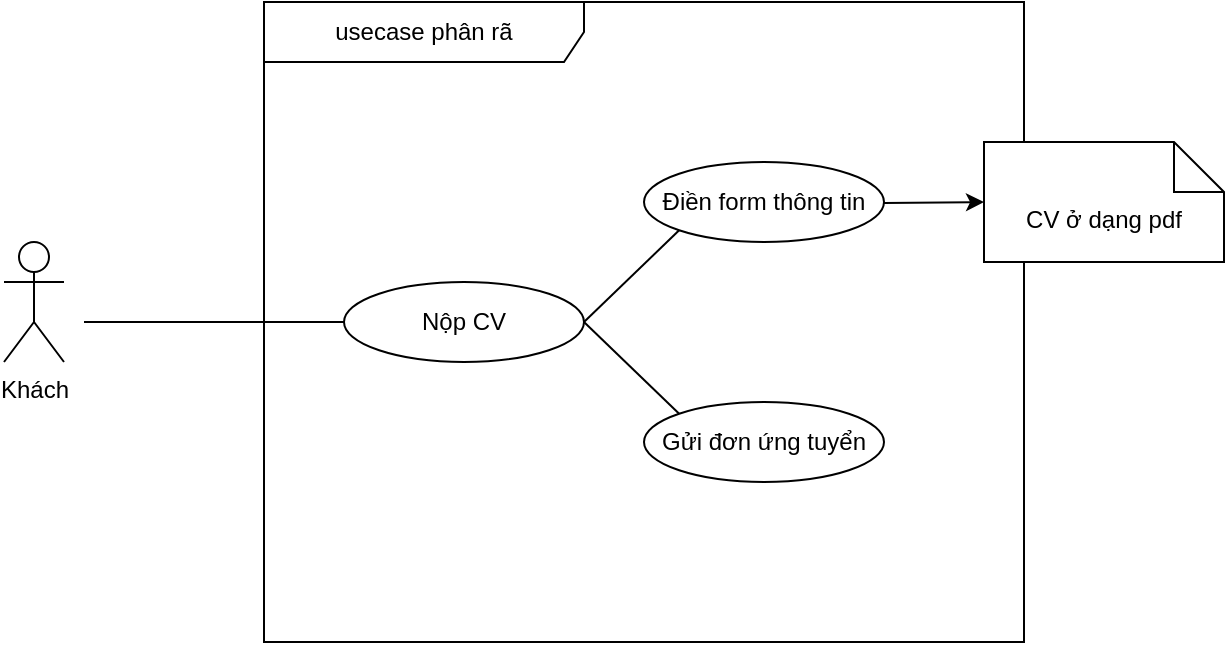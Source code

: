 <mxfile>
    <diagram id="BXCtqBV0DrP0ySMcmYNO" name="Page-1">
        <mxGraphModel dx="825" dy="496" grid="1" gridSize="10" guides="1" tooltips="1" connect="1" arrows="1" fold="1" page="1" pageScale="1" pageWidth="850" pageHeight="1100" math="0" shadow="0">
            <root>
                <mxCell id="0"/>
                <mxCell id="1" parent="0"/>
                <mxCell id="2" value="usecase phân rã" style="shape=umlFrame;whiteSpace=wrap;html=1;pointerEvents=0;recursiveResize=0;container=1;collapsible=0;width=160;" vertex="1" parent="1">
                    <mxGeometry x="250" y="280" width="380" height="320" as="geometry"/>
                </mxCell>
                <mxCell id="5" value="Nộp CV" style="ellipse;whiteSpace=wrap;html=1;" vertex="1" parent="2">
                    <mxGeometry x="40" y="140" width="120" height="40" as="geometry"/>
                </mxCell>
                <mxCell id="6" value="Điền form thông tin" style="ellipse;whiteSpace=wrap;html=1;" vertex="1" parent="2">
                    <mxGeometry x="190" y="80" width="120" height="40" as="geometry"/>
                </mxCell>
                <mxCell id="7" value="Gửi đơn ứng tuyển" style="ellipse;whiteSpace=wrap;html=1;" vertex="1" parent="2">
                    <mxGeometry x="190" y="200" width="120" height="40" as="geometry"/>
                </mxCell>
                <mxCell id="8" value="" style="endArrow=none;startArrow=none;endFill=0;startFill=0;endSize=8;html=1;verticalAlign=bottom;labelBackgroundColor=none;strokeWidth=1;entryX=0;entryY=1;entryDx=0;entryDy=0;exitX=1;exitY=0.5;exitDx=0;exitDy=0;fontStyle=1" edge="1" parent="2" source="5" target="6">
                    <mxGeometry width="160" relative="1" as="geometry">
                        <mxPoint x="-80" y="170" as="sourcePoint"/>
                        <mxPoint x="50" y="170" as="targetPoint"/>
                    </mxGeometry>
                </mxCell>
                <mxCell id="9" value="" style="endArrow=none;startArrow=none;endFill=0;startFill=0;endSize=8;html=1;verticalAlign=bottom;labelBackgroundColor=none;strokeWidth=1;entryX=0;entryY=0;entryDx=0;entryDy=0;exitX=1;exitY=0.5;exitDx=0;exitDy=0;" edge="1" parent="2" source="5" target="7">
                    <mxGeometry width="160" relative="1" as="geometry">
                        <mxPoint x="-70" y="180" as="sourcePoint"/>
                        <mxPoint x="60" y="180" as="targetPoint"/>
                    </mxGeometry>
                </mxCell>
                <mxCell id="3" value="Khách" style="shape=umlActor;verticalLabelPosition=bottom;verticalAlign=top;html=1;" vertex="1" parent="1">
                    <mxGeometry x="120" y="400" width="30" height="60" as="geometry"/>
                </mxCell>
                <mxCell id="4" value="" style="endArrow=none;startArrow=none;endFill=0;startFill=0;endSize=8;html=1;verticalAlign=bottom;labelBackgroundColor=none;strokeWidth=1;entryX=0;entryY=0.5;entryDx=0;entryDy=0;" edge="1" parent="1" target="5">
                    <mxGeometry width="160" relative="1" as="geometry">
                        <mxPoint x="160" y="440" as="sourcePoint"/>
                        <mxPoint x="452" y="322" as="targetPoint"/>
                    </mxGeometry>
                </mxCell>
                <mxCell id="11" value="CV ở dạng pdf" style="shape=note2;boundedLbl=1;whiteSpace=wrap;html=1;size=25;verticalAlign=top;align=center;" vertex="1" parent="1">
                    <mxGeometry x="610" y="350" width="120" height="60" as="geometry"/>
                </mxCell>
                <mxCell id="12" style="edgeStyle=none;html=1;" edge="1" parent="1" source="6" target="11">
                    <mxGeometry relative="1" as="geometry"/>
                </mxCell>
            </root>
        </mxGraphModel>
    </diagram>
</mxfile>